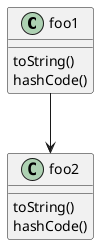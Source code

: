 @startuml

!procedure msg($source, $destination)
    $source --> $destination
!endprocedure

!procedure init_class($name)
    class $name {
        $addCommonMethod()
    }
!endprocedure

!procedure $addCommonMethod()
    toString()
    hashCode()
!endprocedure

init_class("foo1")
init_class("foo2")
msg("foo1", "foo2")

@enduml
